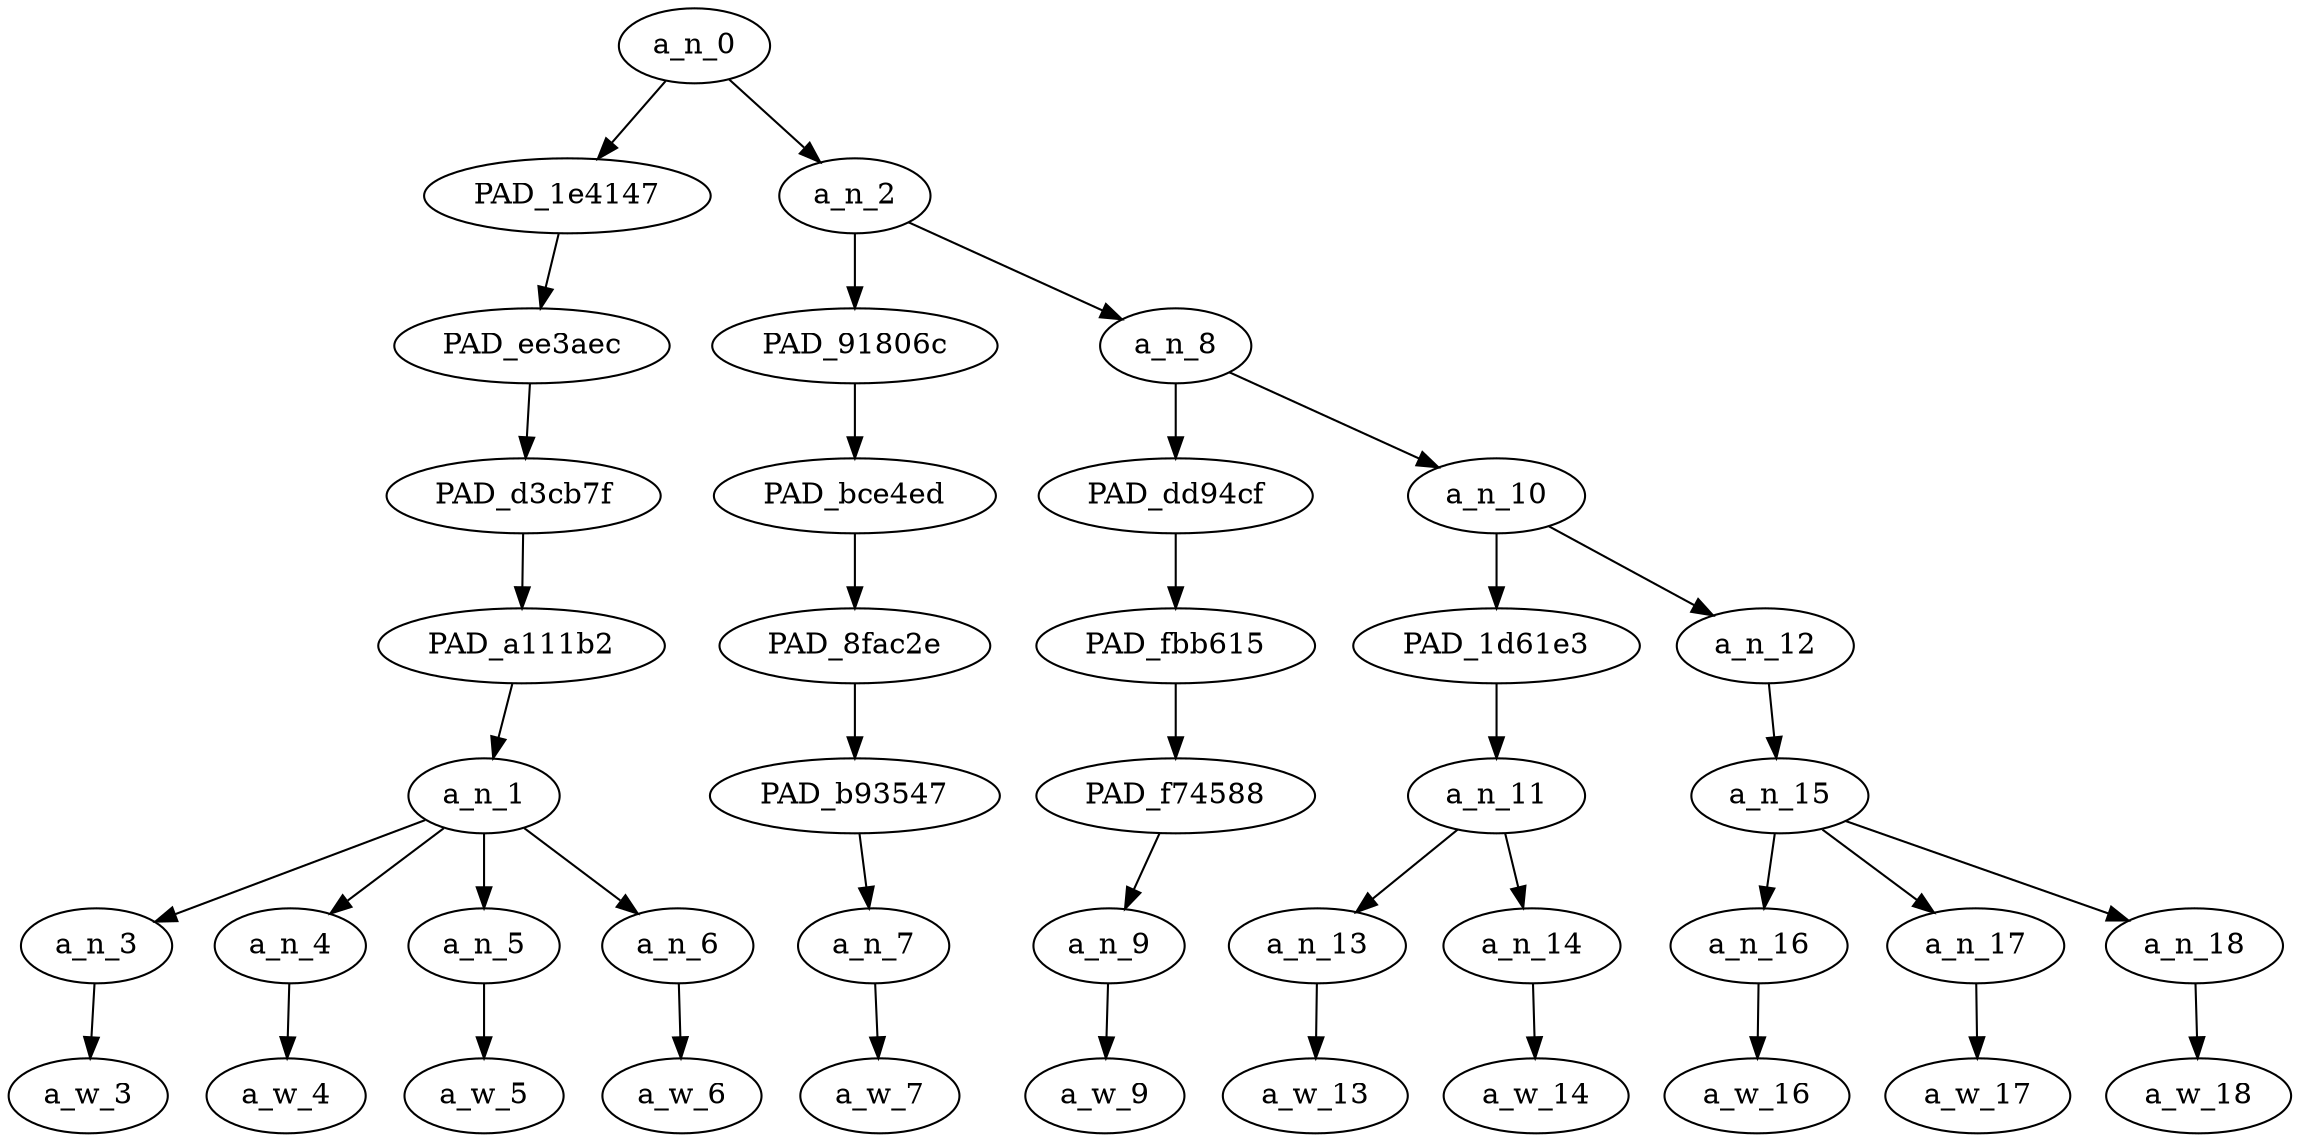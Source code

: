 strict digraph "" {
	a_n_0	[div_dir=-1,
		index=0,
		level=7,
		pos="3.34375,7!",
		text_span="[0, 1, 2, 3, 4, 5, 6, 7, 8, 9, 10]",
		value=1.00000001];
	PAD_1e4147	[div_dir=1,
		index=0,
		level=6,
		pos="1.5,6!",
		text_span="[0, 1, 2, 3]",
		value=0.43080360];
	a_n_0 -> PAD_1e4147;
	a_n_2	[div_dir=-1,
		index=1,
		level=6,
		pos="5.1875,6!",
		text_span="[4, 5, 6, 7, 8, 9, 10]",
		value=0.56901499];
	a_n_0 -> a_n_2;
	PAD_ee3aec	[div_dir=1,
		index=0,
		level=5,
		pos="1.5,5!",
		text_span="[0, 1, 2, 3]",
		value=0.43080360];
	PAD_1e4147 -> PAD_ee3aec;
	PAD_d3cb7f	[div_dir=1,
		index=0,
		level=4,
		pos="1.5,4!",
		text_span="[0, 1, 2, 3]",
		value=0.43080360];
	PAD_ee3aec -> PAD_d3cb7f;
	PAD_a111b2	[div_dir=1,
		index=0,
		level=3,
		pos="1.5,3!",
		text_span="[0, 1, 2, 3]",
		value=0.43080360];
	PAD_d3cb7f -> PAD_a111b2;
	a_n_1	[div_dir=1,
		index=0,
		level=2,
		pos="1.5,2!",
		text_span="[0, 1, 2, 3]",
		value=0.43080360];
	PAD_a111b2 -> a_n_1;
	a_n_3	[div_dir=1,
		index=0,
		level=1,
		pos="0.0,1!",
		text_span="[0]",
		value=0.07457176];
	a_n_1 -> a_n_3;
	a_n_4	[div_dir=1,
		index=1,
		level=1,
		pos="1.0,1!",
		text_span="[1]",
		value=0.12787714];
	a_n_1 -> a_n_4;
	a_n_5	[div_dir=1,
		index=2,
		level=1,
		pos="2.0,1!",
		text_span="[2]",
		value=0.11741718];
	a_n_1 -> a_n_5;
	a_n_6	[div_dir=1,
		index=3,
		level=1,
		pos="3.0,1!",
		text_span="[3]",
		value=0.11003104];
	a_n_1 -> a_n_6;
	a_w_3	[div_dir=0,
		index=0,
		level=0,
		pos="0,0!",
		text_span="[0]",
		value="<user>"];
	a_n_3 -> a_w_3;
	a_w_4	[div_dir=0,
		index=1,
		level=0,
		pos="1,0!",
		text_span="[1]",
		value="<user>1"];
	a_n_4 -> a_w_4;
	a_w_5	[div_dir=0,
		index=2,
		level=0,
		pos="2,0!",
		text_span="[2]",
		value="<user>2"];
	a_n_5 -> a_w_5;
	a_w_6	[div_dir=0,
		index=3,
		level=0,
		pos="3,0!",
		text_span="[3]",
		value="<user>3"];
	a_n_6 -> a_w_6;
	PAD_91806c	[div_dir=-1,
		index=1,
		level=5,
		pos="4.0,5!",
		text_span="[4]",
		value=0.04797186];
	a_n_2 -> PAD_91806c;
	a_n_8	[div_dir=-1,
		index=2,
		level=5,
		pos="6.375,5!",
		text_span="[5, 6, 7, 8, 9, 10]",
		value=0.52064725];
	a_n_2 -> a_n_8;
	PAD_bce4ed	[div_dir=-1,
		index=1,
		level=4,
		pos="4.0,4!",
		text_span="[4]",
		value=0.04797186];
	PAD_91806c -> PAD_bce4ed;
	PAD_8fac2e	[div_dir=-1,
		index=1,
		level=3,
		pos="4.0,3!",
		text_span="[4]",
		value=0.04797186];
	PAD_bce4ed -> PAD_8fac2e;
	PAD_b93547	[div_dir=-1,
		index=1,
		level=2,
		pos="4.0,2!",
		text_span="[4]",
		value=0.04797186];
	PAD_8fac2e -> PAD_b93547;
	a_n_7	[div_dir=-1,
		index=4,
		level=1,
		pos="4.0,1!",
		text_span="[4]",
		value=0.04797186];
	PAD_b93547 -> a_n_7;
	a_w_7	[div_dir=0,
		index=4,
		level=0,
		pos="4,0!",
		text_span="[4]",
		value=compared];
	a_n_7 -> a_w_7;
	PAD_dd94cf	[div_dir=1,
		index=2,
		level=4,
		pos="5.0,4!",
		text_span="[5]",
		value=0.02404174];
	a_n_8 -> PAD_dd94cf;
	a_n_10	[div_dir=-1,
		index=3,
		level=4,
		pos="7.75,4!",
		text_span="[6, 7, 8, 9, 10]",
		value=0.49619283];
	a_n_8 -> a_n_10;
	PAD_fbb615	[div_dir=1,
		index=2,
		level=3,
		pos="5.0,3!",
		text_span="[5]",
		value=0.02404174];
	PAD_dd94cf -> PAD_fbb615;
	PAD_f74588	[div_dir=1,
		index=2,
		level=2,
		pos="5.0,2!",
		text_span="[5]",
		value=0.02404174];
	PAD_fbb615 -> PAD_f74588;
	a_n_9	[div_dir=1,
		index=5,
		level=1,
		pos="5.0,1!",
		text_span="[5]",
		value=0.02404174];
	PAD_f74588 -> a_n_9;
	a_w_9	[div_dir=0,
		index=5,
		level=0,
		pos="5,0!",
		text_span="[5]",
		value=to];
	a_n_9 -> a_w_9;
	PAD_1d61e3	[div_dir=-1,
		index=3,
		level=3,
		pos="6.5,3!",
		text_span="[6, 7]",
		value=0.33005126];
	a_n_10 -> PAD_1d61e3;
	a_n_12	[div_dir=1,
		index=4,
		level=3,
		pos="9.0,3!",
		text_span="[8, 9, 10]",
		value=0.16568132];
	a_n_10 -> a_n_12;
	a_n_11	[div_dir=-1,
		index=3,
		level=2,
		pos="6.5,2!",
		text_span="[6, 7]",
		value=0.33005126];
	PAD_1d61e3 -> a_n_11;
	a_n_13	[div_dir=1,
		index=6,
		level=1,
		pos="6.0,1!",
		text_span="[6]",
		value=0.03951035];
	a_n_11 -> a_n_13;
	a_n_14	[div_dir=-1,
		index=7,
		level=1,
		pos="7.0,1!",
		text_span="[7]",
		value=0.28985610];
	a_n_11 -> a_n_14;
	a_w_13	[div_dir=0,
		index=6,
		level=0,
		pos="6,0!",
		text_span="[6]",
		value=other];
	a_n_13 -> a_w_13;
	a_w_14	[div_dir=0,
		index=7,
		level=0,
		pos="7,0!",
		text_span="[7]",
		value=faggots];
	a_n_14 -> a_w_14;
	a_n_15	[div_dir=1,
		index=4,
		level=2,
		pos="9.0,2!",
		text_span="[8, 9, 10]",
		value=0.16559124];
	a_n_12 -> a_n_15;
	a_n_16	[div_dir=1,
		index=8,
		level=1,
		pos="8.0,1!",
		text_span="[8]",
		value=0.05213002];
	a_n_15 -> a_n_16;
	a_n_17	[div_dir=-1,
		index=9,
		level=1,
		pos="9.0,1!",
		text_span="[9]",
		value=0.06035604];
	a_n_15 -> a_n_17;
	a_n_18	[div_dir=1,
		index=10,
		level=1,
		pos="10.0,1!",
		text_span="[10]",
		value=0.05301510];
	a_n_15 -> a_n_18;
	a_w_16	[div_dir=0,
		index=8,
		level=0,
		pos="8,0!",
		text_span="[8]",
		value=i];
	a_n_16 -> a_w_16;
	a_w_17	[div_dir=0,
		index=9,
		level=0,
		pos="9,0!",
		text_span="[9]",
		value=indeed];
	a_n_17 -> a_w_17;
	a_w_18	[div_dir=0,
		index=10,
		level=0,
		pos="10,0!",
		text_span="[10]",
		value=am];
	a_n_18 -> a_w_18;
}
